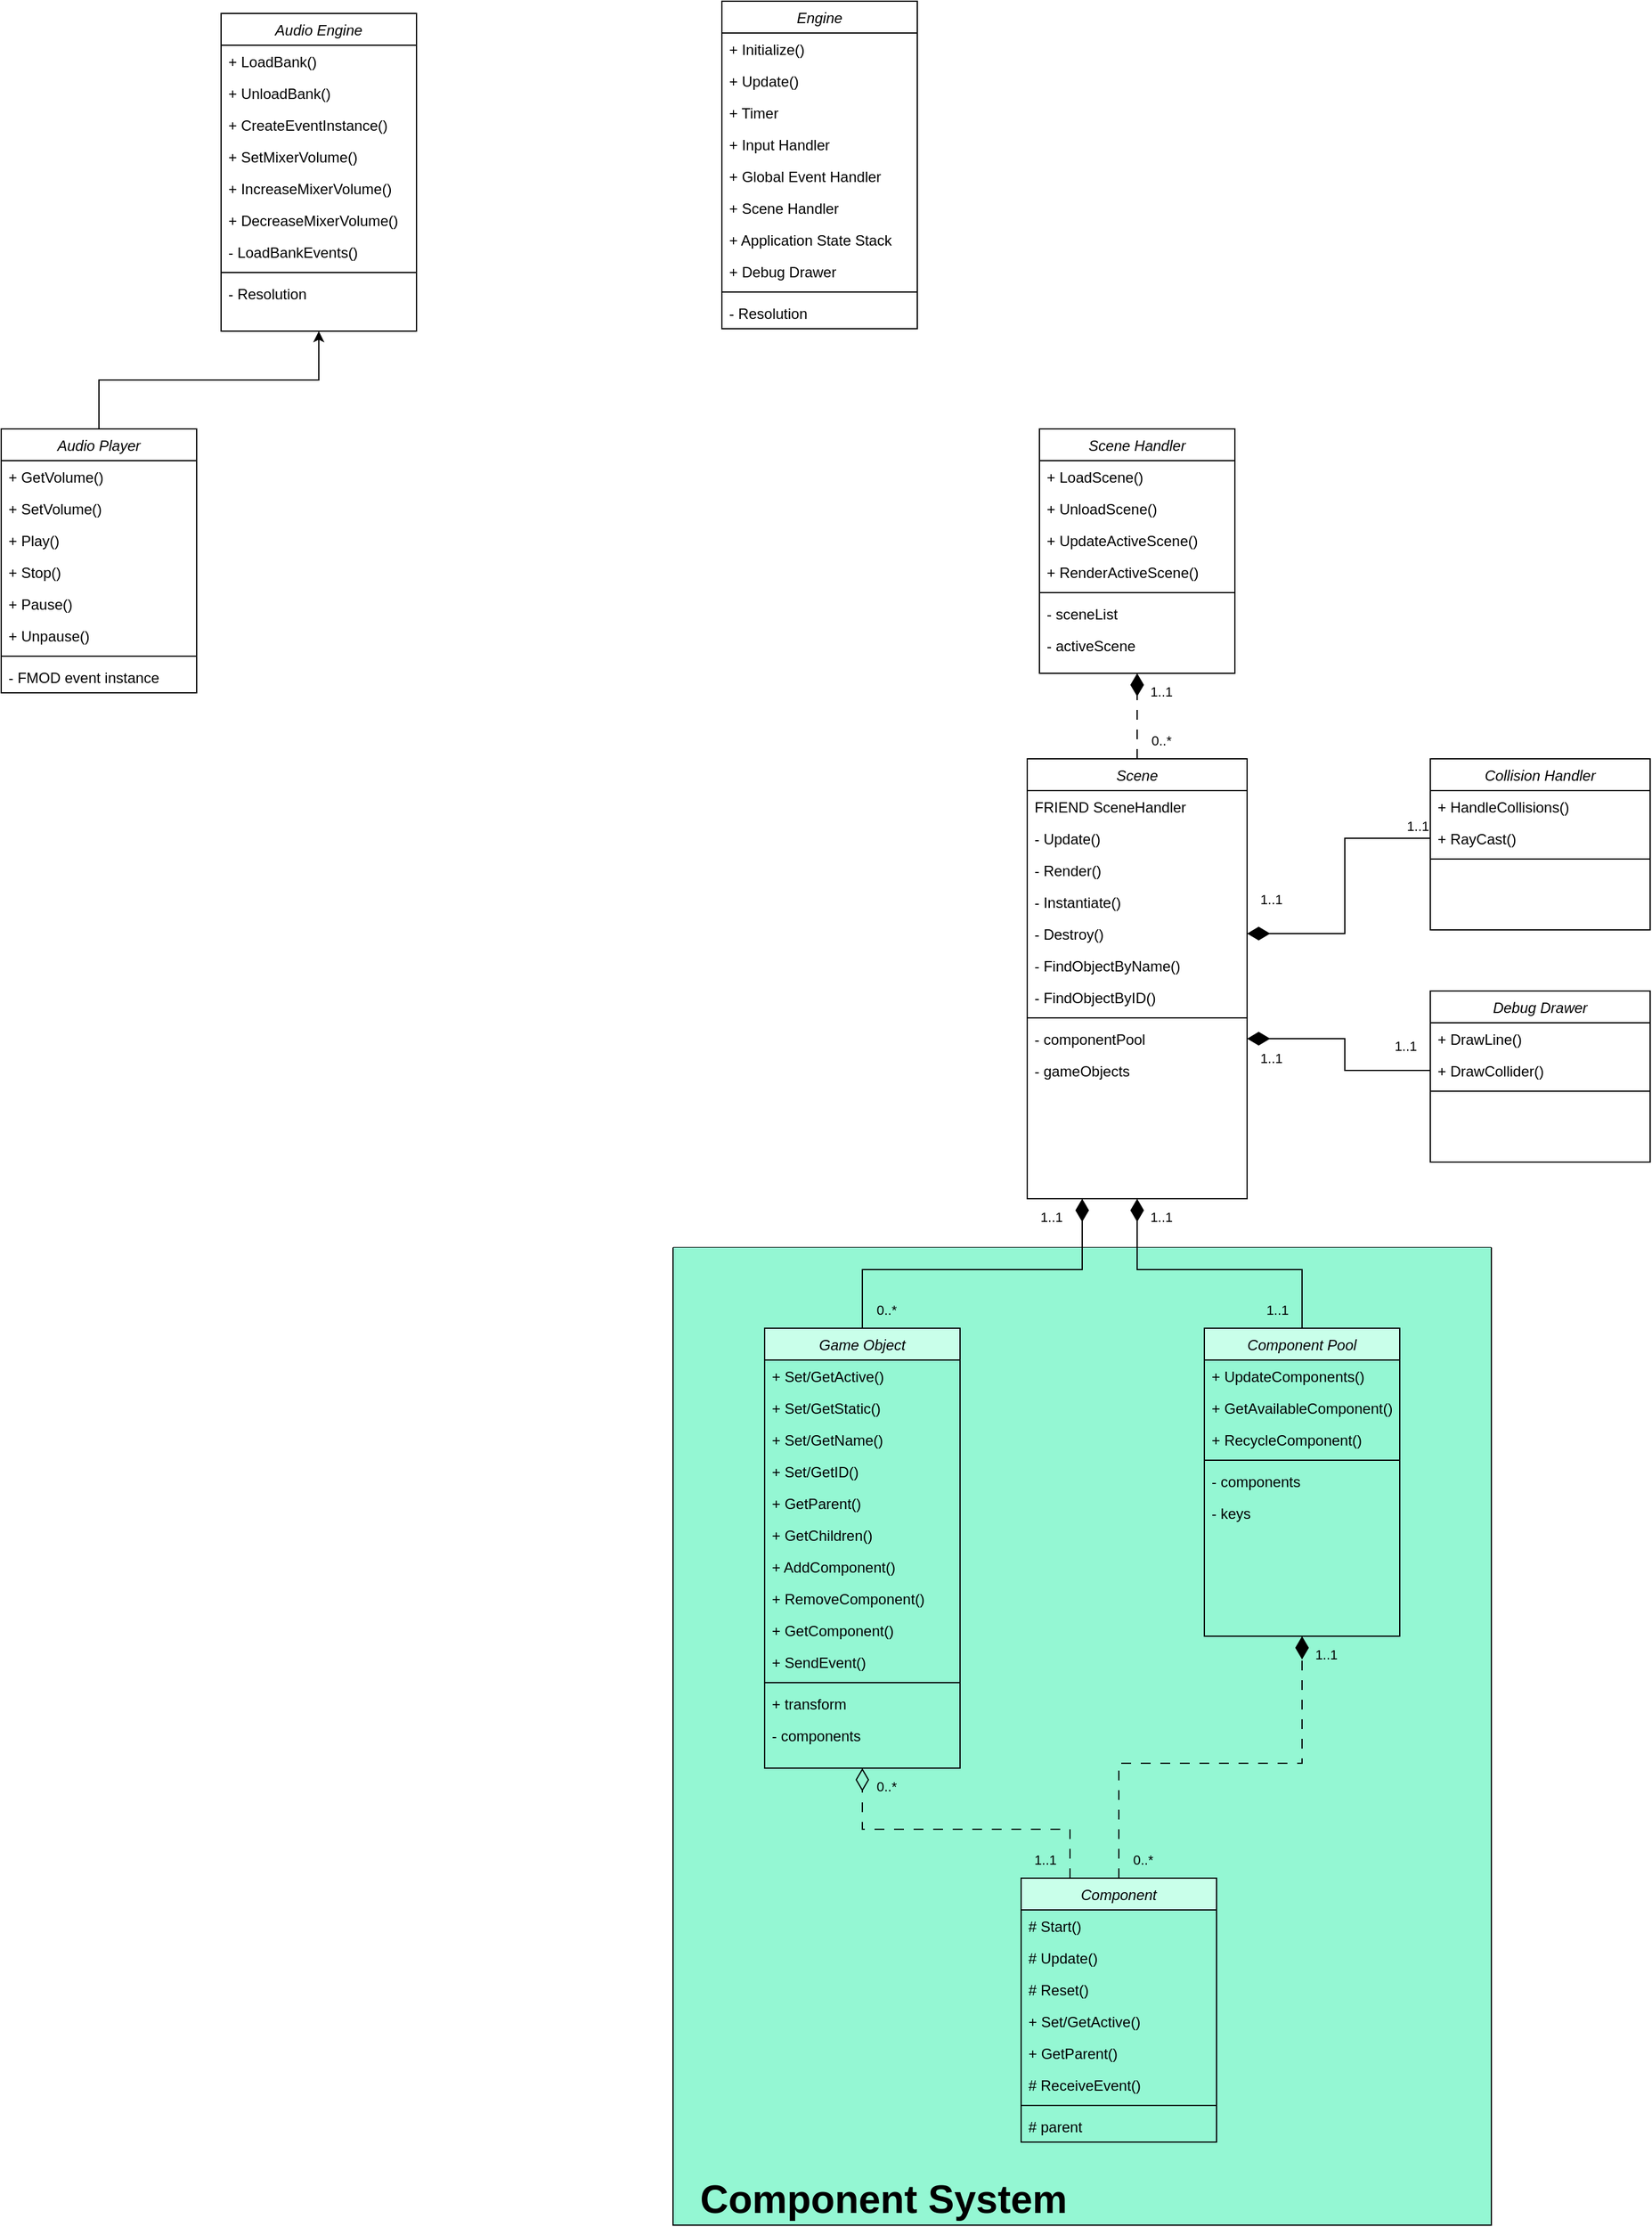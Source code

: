 <mxfile version="24.6.4" type="device">
  <diagram id="C5RBs43oDa-KdzZeNtuy" name="Page-1">
    <mxGraphModel dx="2206" dy="1160" grid="1" gridSize="10" guides="1" tooltips="1" connect="1" arrows="1" fold="1" page="1" pageScale="1" pageWidth="2000" pageHeight="2000" math="0" shadow="0">
      <root>
        <mxCell id="WIyWlLk6GJQsqaUBKTNV-0" />
        <mxCell id="WIyWlLk6GJQsqaUBKTNV-1" parent="WIyWlLk6GJQsqaUBKTNV-0" />
        <mxCell id="ejwkOLHbDlkt-QS63C3n-94" value="" style="swimlane;startSize=0;fontFamily=Helvetica;fontSize=11;labelBackgroundColor=#FFFFFF;textShadow=0;fillColor=#FFFFFF;glass=0;gradientColor=none;swimlaneFillColor=#94F7D3;" parent="WIyWlLk6GJQsqaUBKTNV-1" vertex="1">
          <mxGeometry x="790" y="1080" width="670" height="800" as="geometry" />
        </mxCell>
        <mxCell id="ejwkOLHbDlkt-QS63C3n-31" value="Game Object" style="swimlane;fontStyle=2;align=center;verticalAlign=top;childLayout=stackLayout;horizontal=1;startSize=26;horizontalStack=0;resizeParent=1;resizeLast=0;collapsible=1;marginBottom=0;rounded=0;shadow=0;strokeWidth=1;fillColor=#C9FFEA;" parent="ejwkOLHbDlkt-QS63C3n-94" vertex="1">
          <mxGeometry x="75" y="66" width="160" height="360" as="geometry">
            <mxRectangle x="230" y="140" width="160" height="26" as="alternateBounds" />
          </mxGeometry>
        </mxCell>
        <mxCell id="ejwkOLHbDlkt-QS63C3n-32" value="+ Set/GetActive()" style="text;align=left;verticalAlign=top;spacingLeft=4;spacingRight=4;overflow=hidden;rotatable=0;points=[[0,0.5],[1,0.5]];portConstraint=eastwest;rounded=0;shadow=0;html=0;" parent="ejwkOLHbDlkt-QS63C3n-31" vertex="1">
          <mxGeometry y="26" width="160" height="26" as="geometry" />
        </mxCell>
        <mxCell id="ejwkOLHbDlkt-QS63C3n-33" value="+ Set/GetStatic()" style="text;align=left;verticalAlign=top;spacingLeft=4;spacingRight=4;overflow=hidden;rotatable=0;points=[[0,0.5],[1,0.5]];portConstraint=eastwest;rounded=0;shadow=0;html=0;" parent="ejwkOLHbDlkt-QS63C3n-31" vertex="1">
          <mxGeometry y="52" width="160" height="26" as="geometry" />
        </mxCell>
        <mxCell id="ejwkOLHbDlkt-QS63C3n-42" value="+ Set/GetName()" style="text;align=left;verticalAlign=top;spacingLeft=4;spacingRight=4;overflow=hidden;rotatable=0;points=[[0,0.5],[1,0.5]];portConstraint=eastwest;rounded=0;shadow=0;html=0;" parent="ejwkOLHbDlkt-QS63C3n-31" vertex="1">
          <mxGeometry y="78" width="160" height="26" as="geometry" />
        </mxCell>
        <mxCell id="ejwkOLHbDlkt-QS63C3n-43" value="+ Set/GetID()" style="text;align=left;verticalAlign=top;spacingLeft=4;spacingRight=4;overflow=hidden;rotatable=0;points=[[0,0.5],[1,0.5]];portConstraint=eastwest;rounded=0;shadow=0;html=0;" parent="ejwkOLHbDlkt-QS63C3n-31" vertex="1">
          <mxGeometry y="104" width="160" height="26" as="geometry" />
        </mxCell>
        <mxCell id="ejwkOLHbDlkt-QS63C3n-40" value="+ GetParent()" style="text;align=left;verticalAlign=top;spacingLeft=4;spacingRight=4;overflow=hidden;rotatable=0;points=[[0,0.5],[1,0.5]];portConstraint=eastwest;rounded=0;shadow=0;html=0;" parent="ejwkOLHbDlkt-QS63C3n-31" vertex="1">
          <mxGeometry y="130" width="160" height="26" as="geometry" />
        </mxCell>
        <mxCell id="ejwkOLHbDlkt-QS63C3n-41" value="+ GetChildren()" style="text;align=left;verticalAlign=top;spacingLeft=4;spacingRight=4;overflow=hidden;rotatable=0;points=[[0,0.5],[1,0.5]];portConstraint=eastwest;rounded=0;shadow=0;html=0;" parent="ejwkOLHbDlkt-QS63C3n-31" vertex="1">
          <mxGeometry y="156" width="160" height="26" as="geometry" />
        </mxCell>
        <mxCell id="ejwkOLHbDlkt-QS63C3n-58" value="+ AddComponent()" style="text;align=left;verticalAlign=top;spacingLeft=4;spacingRight=4;overflow=hidden;rotatable=0;points=[[0,0.5],[1,0.5]];portConstraint=eastwest;rounded=0;shadow=0;html=0;" parent="ejwkOLHbDlkt-QS63C3n-31" vertex="1">
          <mxGeometry y="182" width="160" height="26" as="geometry" />
        </mxCell>
        <mxCell id="ejwkOLHbDlkt-QS63C3n-59" value="+ RemoveComponent()" style="text;align=left;verticalAlign=top;spacingLeft=4;spacingRight=4;overflow=hidden;rotatable=0;points=[[0,0.5],[1,0.5]];portConstraint=eastwest;rounded=0;shadow=0;html=0;" parent="ejwkOLHbDlkt-QS63C3n-31" vertex="1">
          <mxGeometry y="208" width="160" height="26" as="geometry" />
        </mxCell>
        <mxCell id="ejwkOLHbDlkt-QS63C3n-60" value="+ GetComponent()" style="text;align=left;verticalAlign=top;spacingLeft=4;spacingRight=4;overflow=hidden;rotatable=0;points=[[0,0.5],[1,0.5]];portConstraint=eastwest;rounded=0;shadow=0;html=0;" parent="ejwkOLHbDlkt-QS63C3n-31" vertex="1">
          <mxGeometry y="234" width="160" height="26" as="geometry" />
        </mxCell>
        <mxCell id="ejwkOLHbDlkt-QS63C3n-61" value="+ SendEvent()" style="text;align=left;verticalAlign=top;spacingLeft=4;spacingRight=4;overflow=hidden;rotatable=0;points=[[0,0.5],[1,0.5]];portConstraint=eastwest;rounded=0;shadow=0;html=0;" parent="ejwkOLHbDlkt-QS63C3n-31" vertex="1">
          <mxGeometry y="260" width="160" height="26" as="geometry" />
        </mxCell>
        <mxCell id="ejwkOLHbDlkt-QS63C3n-34" value="" style="line;html=1;strokeWidth=1;align=left;verticalAlign=middle;spacingTop=-1;spacingLeft=3;spacingRight=3;rotatable=0;labelPosition=right;points=[];portConstraint=eastwest;" parent="ejwkOLHbDlkt-QS63C3n-31" vertex="1">
          <mxGeometry y="286" width="160" height="8" as="geometry" />
        </mxCell>
        <mxCell id="ejwkOLHbDlkt-QS63C3n-39" value="+ transform" style="text;align=left;verticalAlign=top;spacingLeft=4;spacingRight=4;overflow=hidden;rotatable=0;points=[[0,0.5],[1,0.5]];portConstraint=eastwest;rounded=0;shadow=0;html=0;" parent="ejwkOLHbDlkt-QS63C3n-31" vertex="1">
          <mxGeometry y="294" width="160" height="26" as="geometry" />
        </mxCell>
        <mxCell id="ejwkOLHbDlkt-QS63C3n-37" value="- components" style="text;align=left;verticalAlign=top;spacingLeft=4;spacingRight=4;overflow=hidden;rotatable=0;points=[[0,0.5],[1,0.5]];portConstraint=eastwest;rounded=0;shadow=0;html=0;" parent="ejwkOLHbDlkt-QS63C3n-31" vertex="1">
          <mxGeometry y="320" width="160" height="26" as="geometry" />
        </mxCell>
        <mxCell id="ejwkOLHbDlkt-QS63C3n-76" style="edgeStyle=orthogonalEdgeStyle;shape=connector;rounded=0;orthogonalLoop=1;jettySize=auto;html=1;exitX=0.5;exitY=0;exitDx=0;exitDy=0;entryX=0.5;entryY=1;entryDx=0;entryDy=0;strokeColor=default;strokeWidth=1;align=center;verticalAlign=middle;fontFamily=Helvetica;fontSize=11;fontColor=default;labelBackgroundColor=default;endArrow=diamondThin;endFill=1;endSize=16;dashed=1;dashPattern=8 8;" parent="ejwkOLHbDlkt-QS63C3n-94" source="ejwkOLHbDlkt-QS63C3n-45" target="ejwkOLHbDlkt-QS63C3n-62" edge="1">
          <mxGeometry relative="1" as="geometry" />
        </mxCell>
        <mxCell id="ejwkOLHbDlkt-QS63C3n-89" style="edgeStyle=orthogonalEdgeStyle;shape=connector;rounded=0;orthogonalLoop=1;jettySize=auto;html=1;exitX=0.25;exitY=0;exitDx=0;exitDy=0;entryX=0.5;entryY=1;entryDx=0;entryDy=0;strokeColor=default;strokeWidth=1;align=center;verticalAlign=middle;fontFamily=Helvetica;fontSize=11;fontColor=default;labelBackgroundColor=default;endArrow=diamondThin;endFill=0;endSize=16;dashed=1;dashPattern=8 8;" parent="ejwkOLHbDlkt-QS63C3n-94" source="ejwkOLHbDlkt-QS63C3n-45" target="ejwkOLHbDlkt-QS63C3n-31" edge="1">
          <mxGeometry relative="1" as="geometry" />
        </mxCell>
        <mxCell id="ejwkOLHbDlkt-QS63C3n-45" value="Component" style="swimlane;fontStyle=2;align=center;verticalAlign=top;childLayout=stackLayout;horizontal=1;startSize=26;horizontalStack=0;resizeParent=1;resizeLast=0;collapsible=1;marginBottom=0;rounded=0;shadow=0;strokeWidth=1;fillColor=#C9FFEA;" parent="ejwkOLHbDlkt-QS63C3n-94" vertex="1">
          <mxGeometry x="285" y="516" width="160" height="216" as="geometry">
            <mxRectangle x="230" y="140" width="160" height="26" as="alternateBounds" />
          </mxGeometry>
        </mxCell>
        <mxCell id="ejwkOLHbDlkt-QS63C3n-56" value="# Start()" style="text;align=left;verticalAlign=top;spacingLeft=4;spacingRight=4;overflow=hidden;rotatable=0;points=[[0,0.5],[1,0.5]];portConstraint=eastwest;rounded=0;shadow=0;html=0;" parent="ejwkOLHbDlkt-QS63C3n-45" vertex="1">
          <mxGeometry y="26" width="160" height="26" as="geometry" />
        </mxCell>
        <mxCell id="ejwkOLHbDlkt-QS63C3n-55" value="# Update()" style="text;align=left;verticalAlign=top;spacingLeft=4;spacingRight=4;overflow=hidden;rotatable=0;points=[[0,0.5],[1,0.5]];portConstraint=eastwest;rounded=0;shadow=0;html=0;" parent="ejwkOLHbDlkt-QS63C3n-45" vertex="1">
          <mxGeometry y="52" width="160" height="26" as="geometry" />
        </mxCell>
        <mxCell id="ejwkOLHbDlkt-QS63C3n-131" value="# Reset()" style="text;align=left;verticalAlign=top;spacingLeft=4;spacingRight=4;overflow=hidden;rotatable=0;points=[[0,0.5],[1,0.5]];portConstraint=eastwest;rounded=0;shadow=0;html=0;" parent="ejwkOLHbDlkt-QS63C3n-45" vertex="1">
          <mxGeometry y="78" width="160" height="26" as="geometry" />
        </mxCell>
        <mxCell id="ejwkOLHbDlkt-QS63C3n-46" value="+ Set/GetActive()" style="text;align=left;verticalAlign=top;spacingLeft=4;spacingRight=4;overflow=hidden;rotatable=0;points=[[0,0.5],[1,0.5]];portConstraint=eastwest;rounded=0;shadow=0;html=0;" parent="ejwkOLHbDlkt-QS63C3n-45" vertex="1">
          <mxGeometry y="104" width="160" height="26" as="geometry" />
        </mxCell>
        <mxCell id="ejwkOLHbDlkt-QS63C3n-50" value="+ GetParent()" style="text;align=left;verticalAlign=top;spacingLeft=4;spacingRight=4;overflow=hidden;rotatable=0;points=[[0,0.5],[1,0.5]];portConstraint=eastwest;rounded=0;shadow=0;html=0;" parent="ejwkOLHbDlkt-QS63C3n-45" vertex="1">
          <mxGeometry y="130" width="160" height="26" as="geometry" />
        </mxCell>
        <mxCell id="ejwkOLHbDlkt-QS63C3n-54" value="# ReceiveEvent()" style="text;align=left;verticalAlign=top;spacingLeft=4;spacingRight=4;overflow=hidden;rotatable=0;points=[[0,0.5],[1,0.5]];portConstraint=eastwest;rounded=0;shadow=0;html=0;" parent="ejwkOLHbDlkt-QS63C3n-45" vertex="1">
          <mxGeometry y="156" width="160" height="26" as="geometry" />
        </mxCell>
        <mxCell id="ejwkOLHbDlkt-QS63C3n-53" value="" style="line;html=1;strokeWidth=1;align=left;verticalAlign=middle;spacingTop=-1;spacingLeft=3;spacingRight=3;rotatable=0;labelPosition=right;points=[];portConstraint=eastwest;" parent="ejwkOLHbDlkt-QS63C3n-45" vertex="1">
          <mxGeometry y="182" width="160" height="8" as="geometry" />
        </mxCell>
        <mxCell id="ejwkOLHbDlkt-QS63C3n-57" value="# parent" style="text;align=left;verticalAlign=top;spacingLeft=4;spacingRight=4;overflow=hidden;rotatable=0;points=[[0,0.5],[1,0.5]];portConstraint=eastwest;rounded=0;shadow=0;html=0;" parent="ejwkOLHbDlkt-QS63C3n-45" vertex="1">
          <mxGeometry y="190" width="160" height="26" as="geometry" />
        </mxCell>
        <mxCell id="ejwkOLHbDlkt-QS63C3n-62" value="Component Pool" style="swimlane;fontStyle=2;align=center;verticalAlign=top;childLayout=stackLayout;horizontal=1;startSize=26;horizontalStack=0;resizeParent=1;resizeLast=0;collapsible=1;marginBottom=0;rounded=0;shadow=0;strokeWidth=1;fillStyle=auto;fillColor=#C9FFEA;" parent="ejwkOLHbDlkt-QS63C3n-94" vertex="1">
          <mxGeometry x="435" y="66" width="160" height="252" as="geometry">
            <mxRectangle x="230" y="140" width="160" height="26" as="alternateBounds" />
          </mxGeometry>
        </mxCell>
        <mxCell id="ejwkOLHbDlkt-QS63C3n-64" value="+ UpdateComponents()" style="text;align=left;verticalAlign=top;spacingLeft=4;spacingRight=4;overflow=hidden;rotatable=0;points=[[0,0.5],[1,0.5]];portConstraint=eastwest;rounded=0;shadow=0;html=0;" parent="ejwkOLHbDlkt-QS63C3n-62" vertex="1">
          <mxGeometry y="26" width="160" height="26" as="geometry" />
        </mxCell>
        <mxCell id="ejwkOLHbDlkt-QS63C3n-129" value="+ GetAvailableComponent()" style="text;align=left;verticalAlign=top;spacingLeft=4;spacingRight=4;overflow=hidden;rotatable=0;points=[[0,0.5],[1,0.5]];portConstraint=eastwest;rounded=0;shadow=0;html=0;" parent="ejwkOLHbDlkt-QS63C3n-62" vertex="1">
          <mxGeometry y="52" width="160" height="26" as="geometry" />
        </mxCell>
        <mxCell id="ejwkOLHbDlkt-QS63C3n-130" value="+ RecycleComponent()" style="text;align=left;verticalAlign=top;spacingLeft=4;spacingRight=4;overflow=hidden;rotatable=0;points=[[0,0.5],[1,0.5]];portConstraint=eastwest;rounded=0;shadow=0;html=0;" parent="ejwkOLHbDlkt-QS63C3n-62" vertex="1">
          <mxGeometry y="78" width="160" height="26" as="geometry" />
        </mxCell>
        <mxCell id="ejwkOLHbDlkt-QS63C3n-67" value="" style="line;html=1;strokeWidth=1;align=left;verticalAlign=middle;spacingTop=-1;spacingLeft=3;spacingRight=3;rotatable=0;labelPosition=right;points=[];portConstraint=eastwest;" parent="ejwkOLHbDlkt-QS63C3n-62" vertex="1">
          <mxGeometry y="104" width="160" height="8" as="geometry" />
        </mxCell>
        <mxCell id="ejwkOLHbDlkt-QS63C3n-132" value="- components" style="text;align=left;verticalAlign=top;spacingLeft=4;spacingRight=4;overflow=hidden;rotatable=0;points=[[0,0.5],[1,0.5]];portConstraint=eastwest;rounded=0;shadow=0;html=0;" parent="ejwkOLHbDlkt-QS63C3n-62" vertex="1">
          <mxGeometry y="112" width="160" height="26" as="geometry" />
        </mxCell>
        <mxCell id="ejwkOLHbDlkt-QS63C3n-133" value="- keys" style="text;align=left;verticalAlign=top;spacingLeft=4;spacingRight=4;overflow=hidden;rotatable=0;points=[[0,0.5],[1,0.5]];portConstraint=eastwest;rounded=0;shadow=0;html=0;" parent="ejwkOLHbDlkt-QS63C3n-62" vertex="1">
          <mxGeometry y="138" width="160" height="26" as="geometry" />
        </mxCell>
        <mxCell id="ejwkOLHbDlkt-QS63C3n-79" value="1..1" style="text;html=1;align=center;verticalAlign=middle;whiteSpace=wrap;rounded=0;fontFamily=Helvetica;fontSize=11;fontColor=default;labelBackgroundColor=none;" parent="ejwkOLHbDlkt-QS63C3n-94" vertex="1">
          <mxGeometry x="505" y="318" width="60" height="30" as="geometry" />
        </mxCell>
        <mxCell id="ejwkOLHbDlkt-QS63C3n-80" value="0..*" style="text;html=1;align=center;verticalAlign=middle;whiteSpace=wrap;rounded=0;fontFamily=Helvetica;fontSize=11;fontColor=default;labelBackgroundColor=none;" parent="ejwkOLHbDlkt-QS63C3n-94" vertex="1">
          <mxGeometry x="355" y="486" width="60" height="30" as="geometry" />
        </mxCell>
        <mxCell id="ejwkOLHbDlkt-QS63C3n-82" value="0..*" style="text;html=1;align=center;verticalAlign=middle;whiteSpace=wrap;rounded=0;fontFamily=Helvetica;fontSize=11;fontColor=default;labelBackgroundColor=none;" parent="ejwkOLHbDlkt-QS63C3n-94" vertex="1">
          <mxGeometry x="145" y="30.5" width="60" height="41" as="geometry" />
        </mxCell>
        <mxCell id="ejwkOLHbDlkt-QS63C3n-84" value="1..1" style="text;html=1;align=center;verticalAlign=middle;whiteSpace=wrap;rounded=0;fontFamily=Helvetica;fontSize=11;fontColor=default;labelBackgroundColor=none;" parent="ejwkOLHbDlkt-QS63C3n-94" vertex="1">
          <mxGeometry x="465" y="36" width="60" height="30" as="geometry" />
        </mxCell>
        <mxCell id="ejwkOLHbDlkt-QS63C3n-90" value="1..1" style="text;html=1;align=center;verticalAlign=middle;whiteSpace=wrap;rounded=0;fontFamily=Helvetica;fontSize=11;fontColor=default;labelBackgroundColor=none;" parent="ejwkOLHbDlkt-QS63C3n-94" vertex="1">
          <mxGeometry x="275" y="486" width="60" height="30" as="geometry" />
        </mxCell>
        <mxCell id="ejwkOLHbDlkt-QS63C3n-92" value="0..*" style="text;html=1;align=center;verticalAlign=middle;whiteSpace=wrap;rounded=0;fontFamily=Helvetica;fontSize=11;fontColor=default;labelBackgroundColor=none;" parent="ejwkOLHbDlkt-QS63C3n-94" vertex="1">
          <mxGeometry x="145" y="426" width="60" height="30" as="geometry" />
        </mxCell>
        <mxCell id="ejwkOLHbDlkt-QS63C3n-95" value="&lt;font style=&quot;font-size: 32px;&quot;&gt;Component System&lt;br&gt;&lt;/font&gt;" style="text;html=1;align=center;verticalAlign=middle;whiteSpace=wrap;rounded=0;fontFamily=Helvetica;fontSize=40;fontColor=default;labelBackgroundColor=none;fontStyle=1" parent="ejwkOLHbDlkt-QS63C3n-94" vertex="1">
          <mxGeometry x="10" y="760" width="325" height="30" as="geometry" />
        </mxCell>
        <mxCell id="zkfFHV4jXpPFQw0GAbJ--0" value="Engine" style="swimlane;fontStyle=2;align=center;verticalAlign=top;childLayout=stackLayout;horizontal=1;startSize=26;horizontalStack=0;resizeParent=1;resizeLast=0;collapsible=1;marginBottom=0;rounded=0;shadow=0;strokeWidth=1;movable=1;resizable=1;rotatable=1;deletable=1;editable=1;locked=0;connectable=1;" parent="WIyWlLk6GJQsqaUBKTNV-1" vertex="1">
          <mxGeometry x="830" y="60" width="160" height="268" as="geometry">
            <mxRectangle x="230" y="140" width="160" height="26" as="alternateBounds" />
          </mxGeometry>
        </mxCell>
        <mxCell id="_-2TNEhTNBhg6AZpUkfH-25" value="+ Initialize()" style="text;align=left;verticalAlign=top;spacingLeft=4;spacingRight=4;overflow=hidden;rotatable=0;points=[[0,0.5],[1,0.5]];portConstraint=eastwest;" vertex="1" parent="zkfFHV4jXpPFQw0GAbJ--0">
          <mxGeometry y="26" width="160" height="26" as="geometry" />
        </mxCell>
        <mxCell id="_-2TNEhTNBhg6AZpUkfH-26" value="+ Update()" style="text;align=left;verticalAlign=top;spacingLeft=4;spacingRight=4;overflow=hidden;rotatable=0;points=[[0,0.5],[1,0.5]];portConstraint=eastwest;" vertex="1" parent="zkfFHV4jXpPFQw0GAbJ--0">
          <mxGeometry y="52" width="160" height="26" as="geometry" />
        </mxCell>
        <mxCell id="zkfFHV4jXpPFQw0GAbJ--1" value="+ Timer" style="text;align=left;verticalAlign=top;spacingLeft=4;spacingRight=4;overflow=hidden;rotatable=0;points=[[0,0.5],[1,0.5]];portConstraint=eastwest;" parent="zkfFHV4jXpPFQw0GAbJ--0" vertex="1">
          <mxGeometry y="78" width="160" height="26" as="geometry" />
        </mxCell>
        <mxCell id="zkfFHV4jXpPFQw0GAbJ--2" value="+ Input Handler" style="text;align=left;verticalAlign=top;spacingLeft=4;spacingRight=4;overflow=hidden;rotatable=0;points=[[0,0.5],[1,0.5]];portConstraint=eastwest;rounded=0;shadow=0;html=0;" parent="zkfFHV4jXpPFQw0GAbJ--0" vertex="1">
          <mxGeometry y="104" width="160" height="26" as="geometry" />
        </mxCell>
        <mxCell id="zkfFHV4jXpPFQw0GAbJ--3" value="+ Global Event Handler&#xa;" style="text;align=left;verticalAlign=top;spacingLeft=4;spacingRight=4;overflow=hidden;rotatable=0;points=[[0,0.5],[1,0.5]];portConstraint=eastwest;rounded=0;shadow=0;html=0;" parent="zkfFHV4jXpPFQw0GAbJ--0" vertex="1">
          <mxGeometry y="130" width="160" height="26" as="geometry" />
        </mxCell>
        <mxCell id="ejwkOLHbDlkt-QS63C3n-0" value="+ Scene Handler" style="text;align=left;verticalAlign=top;spacingLeft=4;spacingRight=4;overflow=hidden;rotatable=0;points=[[0,0.5],[1,0.5]];portConstraint=eastwest;rounded=0;shadow=0;html=0;" parent="zkfFHV4jXpPFQw0GAbJ--0" vertex="1">
          <mxGeometry y="156" width="160" height="26" as="geometry" />
        </mxCell>
        <mxCell id="ejwkOLHbDlkt-QS63C3n-1" value="+ Application State Stack" style="text;align=left;verticalAlign=top;spacingLeft=4;spacingRight=4;overflow=hidden;rotatable=0;points=[[0,0.5],[1,0.5]];portConstraint=eastwest;rounded=0;shadow=0;html=0;" parent="zkfFHV4jXpPFQw0GAbJ--0" vertex="1">
          <mxGeometry y="182" width="160" height="26" as="geometry" />
        </mxCell>
        <mxCell id="_-2TNEhTNBhg6AZpUkfH-0" value="+ Debug Drawer" style="text;align=left;verticalAlign=top;spacingLeft=4;spacingRight=4;overflow=hidden;rotatable=0;points=[[0,0.5],[1,0.5]];portConstraint=eastwest;rounded=0;shadow=0;html=0;" vertex="1" parent="zkfFHV4jXpPFQw0GAbJ--0">
          <mxGeometry y="208" width="160" height="26" as="geometry" />
        </mxCell>
        <mxCell id="zkfFHV4jXpPFQw0GAbJ--4" value="" style="line;html=1;strokeWidth=1;align=left;verticalAlign=middle;spacingTop=-1;spacingLeft=3;spacingRight=3;rotatable=0;labelPosition=right;points=[];portConstraint=eastwest;" parent="zkfFHV4jXpPFQw0GAbJ--0" vertex="1">
          <mxGeometry y="234" width="160" height="8" as="geometry" />
        </mxCell>
        <mxCell id="_-2TNEhTNBhg6AZpUkfH-1" value="- Resolution" style="text;align=left;verticalAlign=top;spacingLeft=4;spacingRight=4;overflow=hidden;rotatable=0;points=[[0,0.5],[1,0.5]];portConstraint=eastwest;rounded=0;shadow=0;html=0;" vertex="1" parent="zkfFHV4jXpPFQw0GAbJ--0">
          <mxGeometry y="242" width="160" height="26" as="geometry" />
        </mxCell>
        <mxCell id="ejwkOLHbDlkt-QS63C3n-2" value="Scene Handler" style="swimlane;fontStyle=2;align=center;verticalAlign=top;childLayout=stackLayout;horizontal=1;startSize=26;horizontalStack=0;resizeParent=1;resizeLast=0;collapsible=1;marginBottom=0;rounded=0;shadow=0;strokeWidth=1;" parent="WIyWlLk6GJQsqaUBKTNV-1" vertex="1">
          <mxGeometry x="1090" y="410" width="160" height="200" as="geometry">
            <mxRectangle x="230" y="140" width="160" height="26" as="alternateBounds" />
          </mxGeometry>
        </mxCell>
        <mxCell id="ejwkOLHbDlkt-QS63C3n-4" value="+ LoadScene()" style="text;align=left;verticalAlign=top;spacingLeft=4;spacingRight=4;overflow=hidden;rotatable=0;points=[[0,0.5],[1,0.5]];portConstraint=eastwest;rounded=0;shadow=0;html=0;" parent="ejwkOLHbDlkt-QS63C3n-2" vertex="1">
          <mxGeometry y="26" width="160" height="26" as="geometry" />
        </mxCell>
        <mxCell id="ejwkOLHbDlkt-QS63C3n-10" value="+ UnloadScene()" style="text;align=left;verticalAlign=top;spacingLeft=4;spacingRight=4;overflow=hidden;rotatable=0;points=[[0,0.5],[1,0.5]];portConstraint=eastwest;rounded=0;shadow=0;html=0;" parent="ejwkOLHbDlkt-QS63C3n-2" vertex="1">
          <mxGeometry y="52" width="160" height="26" as="geometry" />
        </mxCell>
        <mxCell id="ejwkOLHbDlkt-QS63C3n-19" value="+ UpdateActiveScene()" style="text;align=left;verticalAlign=top;spacingLeft=4;spacingRight=4;overflow=hidden;rotatable=0;points=[[0,0.5],[1,0.5]];portConstraint=eastwest;rounded=0;shadow=0;html=0;" parent="ejwkOLHbDlkt-QS63C3n-2" vertex="1">
          <mxGeometry y="78" width="160" height="26" as="geometry" />
        </mxCell>
        <mxCell id="ejwkOLHbDlkt-QS63C3n-7" value="+ RenderActiveScene()" style="text;align=left;verticalAlign=top;spacingLeft=4;spacingRight=4;overflow=hidden;rotatable=0;points=[[0,0.5],[1,0.5]];portConstraint=eastwest;rounded=0;shadow=0;html=0;" parent="ejwkOLHbDlkt-QS63C3n-2" vertex="1">
          <mxGeometry y="104" width="160" height="26" as="geometry" />
        </mxCell>
        <mxCell id="ejwkOLHbDlkt-QS63C3n-8" value="" style="line;html=1;strokeWidth=1;align=left;verticalAlign=middle;spacingTop=-1;spacingLeft=3;spacingRight=3;rotatable=0;labelPosition=right;points=[];portConstraint=eastwest;" parent="ejwkOLHbDlkt-QS63C3n-2" vertex="1">
          <mxGeometry y="130" width="160" height="8" as="geometry" />
        </mxCell>
        <mxCell id="ejwkOLHbDlkt-QS63C3n-18" value="- sceneList" style="text;align=left;verticalAlign=top;spacingLeft=4;spacingRight=4;overflow=hidden;rotatable=0;points=[[0,0.5],[1,0.5]];portConstraint=eastwest;rounded=0;shadow=0;html=0;" parent="ejwkOLHbDlkt-QS63C3n-2" vertex="1">
          <mxGeometry y="138" width="160" height="26" as="geometry" />
        </mxCell>
        <mxCell id="ejwkOLHbDlkt-QS63C3n-9" value="- activeScene" style="text;align=left;verticalAlign=top;spacingLeft=4;spacingRight=4;overflow=hidden;rotatable=0;points=[[0,0.5],[1,0.5]];portConstraint=eastwest;rounded=0;shadow=0;html=0;" parent="ejwkOLHbDlkt-QS63C3n-2" vertex="1">
          <mxGeometry y="164" width="160" height="26" as="geometry" />
        </mxCell>
        <mxCell id="ejwkOLHbDlkt-QS63C3n-30" style="edgeStyle=orthogonalEdgeStyle;rounded=0;orthogonalLoop=1;jettySize=auto;html=1;exitX=0.5;exitY=0;exitDx=0;exitDy=0;entryX=0.5;entryY=1;entryDx=0;entryDy=0;endArrow=diamondThin;endFill=1;strokeWidth=1;endSize=16;dashed=1;dashPattern=8 8;" parent="WIyWlLk6GJQsqaUBKTNV-1" source="ejwkOLHbDlkt-QS63C3n-12" target="ejwkOLHbDlkt-QS63C3n-2" edge="1">
          <mxGeometry relative="1" as="geometry" />
        </mxCell>
        <mxCell id="ejwkOLHbDlkt-QS63C3n-12" value="Scene" style="swimlane;fontStyle=2;align=center;verticalAlign=top;childLayout=stackLayout;horizontal=1;startSize=26;horizontalStack=0;resizeParent=1;resizeLast=0;collapsible=1;marginBottom=0;rounded=0;shadow=0;strokeWidth=1;" parent="WIyWlLk6GJQsqaUBKTNV-1" vertex="1">
          <mxGeometry x="1080" y="680" width="180" height="360" as="geometry">
            <mxRectangle x="230" y="140" width="160" height="26" as="alternateBounds" />
          </mxGeometry>
        </mxCell>
        <mxCell id="ejwkOLHbDlkt-QS63C3n-25" value="FRIEND SceneHandler" style="text;align=left;verticalAlign=top;spacingLeft=4;spacingRight=4;overflow=hidden;rotatable=0;points=[[0,0.5],[1,0.5]];portConstraint=eastwest;rounded=0;shadow=0;html=0;" parent="ejwkOLHbDlkt-QS63C3n-12" vertex="1">
          <mxGeometry y="26" width="180" height="26" as="geometry" />
        </mxCell>
        <mxCell id="ejwkOLHbDlkt-QS63C3n-21" value="- Update()" style="text;align=left;verticalAlign=top;spacingLeft=4;spacingRight=4;overflow=hidden;rotatable=0;points=[[0,0.5],[1,0.5]];portConstraint=eastwest;rounded=0;shadow=0;html=0;" parent="ejwkOLHbDlkt-QS63C3n-12" vertex="1">
          <mxGeometry y="52" width="180" height="26" as="geometry" />
        </mxCell>
        <mxCell id="ejwkOLHbDlkt-QS63C3n-22" value="- Render()" style="text;align=left;verticalAlign=top;spacingLeft=4;spacingRight=4;overflow=hidden;rotatable=0;points=[[0,0.5],[1,0.5]];portConstraint=eastwest;rounded=0;shadow=0;html=0;" parent="ejwkOLHbDlkt-QS63C3n-12" vertex="1">
          <mxGeometry y="78" width="180" height="26" as="geometry" />
        </mxCell>
        <mxCell id="ejwkOLHbDlkt-QS63C3n-26" value="- Instantiate()" style="text;align=left;verticalAlign=top;spacingLeft=4;spacingRight=4;overflow=hidden;rotatable=0;points=[[0,0.5],[1,0.5]];portConstraint=eastwest;rounded=0;shadow=0;html=0;" parent="ejwkOLHbDlkt-QS63C3n-12" vertex="1">
          <mxGeometry y="104" width="180" height="26" as="geometry" />
        </mxCell>
        <mxCell id="ejwkOLHbDlkt-QS63C3n-27" value="- Destroy()" style="text;align=left;verticalAlign=top;spacingLeft=4;spacingRight=4;overflow=hidden;rotatable=0;points=[[0,0.5],[1,0.5]];portConstraint=eastwest;rounded=0;shadow=0;html=0;" parent="ejwkOLHbDlkt-QS63C3n-12" vertex="1">
          <mxGeometry y="130" width="180" height="26" as="geometry" />
        </mxCell>
        <mxCell id="ejwkOLHbDlkt-QS63C3n-24" value="- FindObjectByName()" style="text;align=left;verticalAlign=top;spacingLeft=4;spacingRight=4;overflow=hidden;rotatable=0;points=[[0,0.5],[1,0.5]];portConstraint=eastwest;rounded=0;shadow=0;html=0;" parent="ejwkOLHbDlkt-QS63C3n-12" vertex="1">
          <mxGeometry y="156" width="180" height="26" as="geometry" />
        </mxCell>
        <mxCell id="ejwkOLHbDlkt-QS63C3n-23" value="- FindObjectByID()" style="text;align=left;verticalAlign=top;spacingLeft=4;spacingRight=4;overflow=hidden;rotatable=0;points=[[0,0.5],[1,0.5]];portConstraint=eastwest;rounded=0;shadow=0;html=0;" parent="ejwkOLHbDlkt-QS63C3n-12" vertex="1">
          <mxGeometry y="182" width="180" height="26" as="geometry" />
        </mxCell>
        <mxCell id="ejwkOLHbDlkt-QS63C3n-15" value="" style="line;html=1;strokeWidth=1;align=left;verticalAlign=middle;spacingTop=-1;spacingLeft=3;spacingRight=3;rotatable=0;labelPosition=right;points=[];portConstraint=eastwest;" parent="ejwkOLHbDlkt-QS63C3n-12" vertex="1">
          <mxGeometry y="208" width="180" height="8" as="geometry" />
        </mxCell>
        <mxCell id="ejwkOLHbDlkt-QS63C3n-16" value="- componentPool" style="text;align=left;verticalAlign=top;spacingLeft=4;spacingRight=4;overflow=hidden;rotatable=0;points=[[0,0.5],[1,0.5]];portConstraint=eastwest;rounded=0;shadow=0;html=0;" parent="ejwkOLHbDlkt-QS63C3n-12" vertex="1">
          <mxGeometry y="216" width="180" height="26" as="geometry" />
        </mxCell>
        <mxCell id="ejwkOLHbDlkt-QS63C3n-17" value="- gameObjects" style="text;align=left;verticalAlign=top;spacingLeft=4;spacingRight=4;overflow=hidden;rotatable=0;points=[[0,0.5],[1,0.5]];portConstraint=eastwest;rounded=0;shadow=0;html=0;" parent="ejwkOLHbDlkt-QS63C3n-12" vertex="1">
          <mxGeometry y="242" width="180" height="26" as="geometry" />
        </mxCell>
        <mxCell id="ejwkOLHbDlkt-QS63C3n-74" style="edgeStyle=orthogonalEdgeStyle;shape=connector;rounded=0;orthogonalLoop=1;jettySize=auto;html=1;exitX=0.5;exitY=0;exitDx=0;exitDy=0;entryX=0.25;entryY=1;entryDx=0;entryDy=0;strokeColor=default;strokeWidth=1;align=center;verticalAlign=middle;fontFamily=Helvetica;fontSize=11;fontColor=default;labelBackgroundColor=default;endArrow=diamondThin;endFill=1;endSize=16;" parent="WIyWlLk6GJQsqaUBKTNV-1" source="ejwkOLHbDlkt-QS63C3n-31" target="ejwkOLHbDlkt-QS63C3n-12" edge="1">
          <mxGeometry relative="1" as="geometry" />
        </mxCell>
        <mxCell id="ejwkOLHbDlkt-QS63C3n-75" style="edgeStyle=orthogonalEdgeStyle;shape=connector;rounded=0;orthogonalLoop=1;jettySize=auto;html=1;exitX=0.5;exitY=0;exitDx=0;exitDy=0;entryX=0.5;entryY=1;entryDx=0;entryDy=0;strokeColor=default;strokeWidth=1;align=center;verticalAlign=middle;fontFamily=Helvetica;fontSize=11;fontColor=default;labelBackgroundColor=default;endArrow=diamondThin;endFill=1;endSize=16;" parent="WIyWlLk6GJQsqaUBKTNV-1" source="ejwkOLHbDlkt-QS63C3n-62" target="ejwkOLHbDlkt-QS63C3n-12" edge="1">
          <mxGeometry relative="1" as="geometry" />
        </mxCell>
        <mxCell id="ejwkOLHbDlkt-QS63C3n-81" value="1..1" style="text;html=1;align=center;verticalAlign=middle;whiteSpace=wrap;rounded=0;fontFamily=Helvetica;fontSize=11;fontColor=default;labelBackgroundColor=default;" parent="WIyWlLk6GJQsqaUBKTNV-1" vertex="1">
          <mxGeometry x="1070" y="1040" width="60" height="30" as="geometry" />
        </mxCell>
        <mxCell id="ejwkOLHbDlkt-QS63C3n-85" value="1..1" style="text;html=1;align=center;verticalAlign=middle;whiteSpace=wrap;rounded=0;fontFamily=Helvetica;fontSize=11;fontColor=default;labelBackgroundColor=default;" parent="WIyWlLk6GJQsqaUBKTNV-1" vertex="1">
          <mxGeometry x="1160" y="1040" width="60" height="30" as="geometry" />
        </mxCell>
        <mxCell id="ejwkOLHbDlkt-QS63C3n-86" value="1..1" style="text;html=1;align=center;verticalAlign=middle;whiteSpace=wrap;rounded=0;fontFamily=Helvetica;fontSize=11;fontColor=default;labelBackgroundColor=default;" parent="WIyWlLk6GJQsqaUBKTNV-1" vertex="1">
          <mxGeometry x="1175" y="610" width="30" height="30" as="geometry" />
        </mxCell>
        <mxCell id="ejwkOLHbDlkt-QS63C3n-87" value="0..*" style="text;html=1;align=center;verticalAlign=middle;whiteSpace=wrap;rounded=0;fontFamily=Helvetica;fontSize=11;fontColor=default;labelBackgroundColor=default;" parent="WIyWlLk6GJQsqaUBKTNV-1" vertex="1">
          <mxGeometry x="1175" y="650" width="30" height="30" as="geometry" />
        </mxCell>
        <mxCell id="ejwkOLHbDlkt-QS63C3n-96" value="Collision Handler" style="swimlane;fontStyle=2;align=center;verticalAlign=top;childLayout=stackLayout;horizontal=1;startSize=26;horizontalStack=0;resizeParent=1;resizeLast=0;collapsible=1;marginBottom=0;rounded=0;shadow=0;strokeWidth=1;" parent="WIyWlLk6GJQsqaUBKTNV-1" vertex="1">
          <mxGeometry x="1410" y="680" width="180" height="140" as="geometry">
            <mxRectangle x="230" y="140" width="160" height="26" as="alternateBounds" />
          </mxGeometry>
        </mxCell>
        <mxCell id="ejwkOLHbDlkt-QS63C3n-97" value="+ HandleCollisions()" style="text;align=left;verticalAlign=top;spacingLeft=4;spacingRight=4;overflow=hidden;rotatable=0;points=[[0,0.5],[1,0.5]];portConstraint=eastwest;rounded=0;shadow=0;html=0;" parent="ejwkOLHbDlkt-QS63C3n-96" vertex="1">
          <mxGeometry y="26" width="180" height="26" as="geometry" />
        </mxCell>
        <mxCell id="ejwkOLHbDlkt-QS63C3n-110" value="+ RayCast()" style="text;align=left;verticalAlign=top;spacingLeft=4;spacingRight=4;overflow=hidden;rotatable=0;points=[[0,0.5],[1,0.5]];portConstraint=eastwest;rounded=0;shadow=0;html=0;" parent="ejwkOLHbDlkt-QS63C3n-96" vertex="1">
          <mxGeometry y="52" width="180" height="26" as="geometry" />
        </mxCell>
        <mxCell id="ejwkOLHbDlkt-QS63C3n-98" value="" style="line;html=1;strokeWidth=1;align=left;verticalAlign=middle;spacingTop=-1;spacingLeft=3;spacingRight=3;rotatable=0;labelPosition=right;points=[];portConstraint=eastwest;" parent="ejwkOLHbDlkt-QS63C3n-96" vertex="1">
          <mxGeometry y="78" width="180" height="8" as="geometry" />
        </mxCell>
        <mxCell id="ejwkOLHbDlkt-QS63C3n-111" value="Debug Drawer" style="swimlane;fontStyle=2;align=center;verticalAlign=top;childLayout=stackLayout;horizontal=1;startSize=26;horizontalStack=0;resizeParent=1;resizeLast=0;collapsible=1;marginBottom=0;rounded=0;shadow=0;strokeWidth=1;" parent="WIyWlLk6GJQsqaUBKTNV-1" vertex="1">
          <mxGeometry x="1410" y="870" width="180" height="140" as="geometry">
            <mxRectangle x="230" y="140" width="160" height="26" as="alternateBounds" />
          </mxGeometry>
        </mxCell>
        <mxCell id="ejwkOLHbDlkt-QS63C3n-112" value="+ DrawLine()" style="text;align=left;verticalAlign=top;spacingLeft=4;spacingRight=4;overflow=hidden;rotatable=0;points=[[0,0.5],[1,0.5]];portConstraint=eastwest;rounded=0;shadow=0;html=0;" parent="ejwkOLHbDlkt-QS63C3n-111" vertex="1">
          <mxGeometry y="26" width="180" height="26" as="geometry" />
        </mxCell>
        <mxCell id="ejwkOLHbDlkt-QS63C3n-113" value="+ DrawCollider()" style="text;align=left;verticalAlign=top;spacingLeft=4;spacingRight=4;overflow=hidden;rotatable=0;points=[[0,0.5],[1,0.5]];portConstraint=eastwest;rounded=0;shadow=0;html=0;" parent="ejwkOLHbDlkt-QS63C3n-111" vertex="1">
          <mxGeometry y="52" width="180" height="26" as="geometry" />
        </mxCell>
        <mxCell id="ejwkOLHbDlkt-QS63C3n-114" value="" style="line;html=1;strokeWidth=1;align=left;verticalAlign=middle;spacingTop=-1;spacingLeft=3;spacingRight=3;rotatable=0;labelPosition=right;points=[];portConstraint=eastwest;" parent="ejwkOLHbDlkt-QS63C3n-111" vertex="1">
          <mxGeometry y="78" width="180" height="8" as="geometry" />
        </mxCell>
        <mxCell id="ejwkOLHbDlkt-QS63C3n-116" style="edgeStyle=orthogonalEdgeStyle;shape=connector;rounded=0;orthogonalLoop=1;jettySize=auto;html=1;exitX=0;exitY=0.5;exitDx=0;exitDy=0;entryX=1;entryY=0.5;entryDx=0;entryDy=0;strokeColor=default;strokeWidth=1;align=center;verticalAlign=middle;fontFamily=Helvetica;fontSize=11;fontColor=default;labelBackgroundColor=default;endArrow=diamondThin;endFill=1;endSize=16;" parent="WIyWlLk6GJQsqaUBKTNV-1" source="ejwkOLHbDlkt-QS63C3n-110" target="ejwkOLHbDlkt-QS63C3n-27" edge="1">
          <mxGeometry relative="1" as="geometry" />
        </mxCell>
        <mxCell id="ejwkOLHbDlkt-QS63C3n-117" value="1..1" style="text;html=1;align=center;verticalAlign=middle;whiteSpace=wrap;rounded=0;fontFamily=Helvetica;fontSize=11;fontColor=default;labelBackgroundColor=default;" parent="WIyWlLk6GJQsqaUBKTNV-1" vertex="1">
          <mxGeometry x="1370" y="720" width="60" height="30" as="geometry" />
        </mxCell>
        <mxCell id="ejwkOLHbDlkt-QS63C3n-118" value="1..1" style="text;html=1;align=center;verticalAlign=middle;whiteSpace=wrap;rounded=0;fontFamily=Helvetica;fontSize=11;fontColor=default;labelBackgroundColor=default;" parent="WIyWlLk6GJQsqaUBKTNV-1" vertex="1">
          <mxGeometry x="1250" y="780" width="60" height="30" as="geometry" />
        </mxCell>
        <mxCell id="ejwkOLHbDlkt-QS63C3n-119" value="1..1" style="text;html=1;align=center;verticalAlign=middle;whiteSpace=wrap;rounded=0;fontFamily=Helvetica;fontSize=11;fontColor=default;labelBackgroundColor=default;" parent="WIyWlLk6GJQsqaUBKTNV-1" vertex="1">
          <mxGeometry x="1360" y="900" width="60" height="30" as="geometry" />
        </mxCell>
        <mxCell id="ejwkOLHbDlkt-QS63C3n-127" value="1..1" style="text;html=1;align=center;verticalAlign=middle;whiteSpace=wrap;rounded=0;fontFamily=Helvetica;fontSize=11;fontColor=default;labelBackgroundColor=default;" parent="WIyWlLk6GJQsqaUBKTNV-1" vertex="1">
          <mxGeometry x="1250" y="910" width="60" height="30" as="geometry" />
        </mxCell>
        <mxCell id="ejwkOLHbDlkt-QS63C3n-128" style="edgeStyle=orthogonalEdgeStyle;shape=connector;rounded=0;orthogonalLoop=1;jettySize=auto;html=1;exitX=0;exitY=0.5;exitDx=0;exitDy=0;entryX=1;entryY=0.5;entryDx=0;entryDy=0;strokeColor=default;strokeWidth=1;align=center;verticalAlign=middle;fontFamily=Helvetica;fontSize=11;fontColor=default;labelBackgroundColor=default;endArrow=diamondThin;endFill=1;endSize=16;" parent="WIyWlLk6GJQsqaUBKTNV-1" source="ejwkOLHbDlkt-QS63C3n-113" target="ejwkOLHbDlkt-QS63C3n-16" edge="1">
          <mxGeometry relative="1" as="geometry" />
        </mxCell>
        <mxCell id="_-2TNEhTNBhg6AZpUkfH-2" value="Audio Engine" style="swimlane;fontStyle=2;align=center;verticalAlign=top;childLayout=stackLayout;horizontal=1;startSize=26;horizontalStack=0;resizeParent=1;resizeLast=0;collapsible=1;marginBottom=0;rounded=0;shadow=0;strokeWidth=1;movable=1;resizable=1;rotatable=1;deletable=1;editable=1;locked=0;connectable=1;" vertex="1" parent="WIyWlLk6GJQsqaUBKTNV-1">
          <mxGeometry x="420" y="70" width="160" height="260" as="geometry">
            <mxRectangle x="230" y="140" width="160" height="26" as="alternateBounds" />
          </mxGeometry>
        </mxCell>
        <mxCell id="_-2TNEhTNBhg6AZpUkfH-3" value="+ LoadBank()" style="text;align=left;verticalAlign=top;spacingLeft=4;spacingRight=4;overflow=hidden;rotatable=0;points=[[0,0.5],[1,0.5]];portConstraint=eastwest;" vertex="1" parent="_-2TNEhTNBhg6AZpUkfH-2">
          <mxGeometry y="26" width="160" height="26" as="geometry" />
        </mxCell>
        <mxCell id="_-2TNEhTNBhg6AZpUkfH-4" value="+ UnloadBank()" style="text;align=left;verticalAlign=top;spacingLeft=4;spacingRight=4;overflow=hidden;rotatable=0;points=[[0,0.5],[1,0.5]];portConstraint=eastwest;rounded=0;shadow=0;html=0;" vertex="1" parent="_-2TNEhTNBhg6AZpUkfH-2">
          <mxGeometry y="52" width="160" height="26" as="geometry" />
        </mxCell>
        <mxCell id="_-2TNEhTNBhg6AZpUkfH-24" value="+ CreateEventInstance()" style="text;align=left;verticalAlign=top;spacingLeft=4;spacingRight=4;overflow=hidden;rotatable=0;points=[[0,0.5],[1,0.5]];portConstraint=eastwest;rounded=0;shadow=0;html=0;" vertex="1" parent="_-2TNEhTNBhg6AZpUkfH-2">
          <mxGeometry y="78" width="160" height="26" as="geometry" />
        </mxCell>
        <mxCell id="_-2TNEhTNBhg6AZpUkfH-11" value="+ SetMixerVolume()" style="text;align=left;verticalAlign=top;spacingLeft=4;spacingRight=4;overflow=hidden;rotatable=0;points=[[0,0.5],[1,0.5]];portConstraint=eastwest;rounded=0;shadow=0;html=0;" vertex="1" parent="_-2TNEhTNBhg6AZpUkfH-2">
          <mxGeometry y="104" width="160" height="26" as="geometry" />
        </mxCell>
        <mxCell id="_-2TNEhTNBhg6AZpUkfH-12" value="+ IncreaseMixerVolume()" style="text;align=left;verticalAlign=top;spacingLeft=4;spacingRight=4;overflow=hidden;rotatable=0;points=[[0,0.5],[1,0.5]];portConstraint=eastwest;rounded=0;shadow=0;html=0;" vertex="1" parent="_-2TNEhTNBhg6AZpUkfH-2">
          <mxGeometry y="130" width="160" height="26" as="geometry" />
        </mxCell>
        <mxCell id="_-2TNEhTNBhg6AZpUkfH-13" value="+ DecreaseMixerVolume()" style="text;align=left;verticalAlign=top;spacingLeft=4;spacingRight=4;overflow=hidden;rotatable=0;points=[[0,0.5],[1,0.5]];portConstraint=eastwest;rounded=0;shadow=0;html=0;" vertex="1" parent="_-2TNEhTNBhg6AZpUkfH-2">
          <mxGeometry y="156" width="160" height="26" as="geometry" />
        </mxCell>
        <mxCell id="_-2TNEhTNBhg6AZpUkfH-5" value="- LoadBankEvents()" style="text;align=left;verticalAlign=top;spacingLeft=4;spacingRight=4;overflow=hidden;rotatable=0;points=[[0,0.5],[1,0.5]];portConstraint=eastwest;rounded=0;shadow=0;html=0;" vertex="1" parent="_-2TNEhTNBhg6AZpUkfH-2">
          <mxGeometry y="182" width="160" height="26" as="geometry" />
        </mxCell>
        <mxCell id="_-2TNEhTNBhg6AZpUkfH-9" value="" style="line;html=1;strokeWidth=1;align=left;verticalAlign=middle;spacingTop=-1;spacingLeft=3;spacingRight=3;rotatable=0;labelPosition=right;points=[];portConstraint=eastwest;" vertex="1" parent="_-2TNEhTNBhg6AZpUkfH-2">
          <mxGeometry y="208" width="160" height="8" as="geometry" />
        </mxCell>
        <mxCell id="_-2TNEhTNBhg6AZpUkfH-10" value="- Resolution" style="text;align=left;verticalAlign=top;spacingLeft=4;spacingRight=4;overflow=hidden;rotatable=0;points=[[0,0.5],[1,0.5]];portConstraint=eastwest;rounded=0;shadow=0;html=0;" vertex="1" parent="_-2TNEhTNBhg6AZpUkfH-2">
          <mxGeometry y="216" width="160" height="26" as="geometry" />
        </mxCell>
        <mxCell id="_-2TNEhTNBhg6AZpUkfH-28" style="edgeStyle=orthogonalEdgeStyle;rounded=0;orthogonalLoop=1;jettySize=auto;html=1;exitX=0.5;exitY=0;exitDx=0;exitDy=0;entryX=0.5;entryY=1;entryDx=0;entryDy=0;" edge="1" parent="WIyWlLk6GJQsqaUBKTNV-1" source="_-2TNEhTNBhg6AZpUkfH-14" target="_-2TNEhTNBhg6AZpUkfH-2">
          <mxGeometry relative="1" as="geometry" />
        </mxCell>
        <mxCell id="_-2TNEhTNBhg6AZpUkfH-14" value="Audio Player" style="swimlane;fontStyle=2;align=center;verticalAlign=top;childLayout=stackLayout;horizontal=1;startSize=26;horizontalStack=0;resizeParent=1;resizeLast=0;collapsible=1;marginBottom=0;rounded=0;shadow=0;strokeWidth=1;movable=1;resizable=1;rotatable=1;deletable=1;editable=1;locked=0;connectable=1;" vertex="1" parent="WIyWlLk6GJQsqaUBKTNV-1">
          <mxGeometry x="240" y="410" width="160" height="216" as="geometry">
            <mxRectangle x="230" y="140" width="160" height="26" as="alternateBounds" />
          </mxGeometry>
        </mxCell>
        <mxCell id="_-2TNEhTNBhg6AZpUkfH-15" value="+ GetVolume()" style="text;align=left;verticalAlign=top;spacingLeft=4;spacingRight=4;overflow=hidden;rotatable=0;points=[[0,0.5],[1,0.5]];portConstraint=eastwest;" vertex="1" parent="_-2TNEhTNBhg6AZpUkfH-14">
          <mxGeometry y="26" width="160" height="26" as="geometry" />
        </mxCell>
        <mxCell id="_-2TNEhTNBhg6AZpUkfH-16" value="+ SetVolume()" style="text;align=left;verticalAlign=top;spacingLeft=4;spacingRight=4;overflow=hidden;rotatable=0;points=[[0,0.5],[1,0.5]];portConstraint=eastwest;rounded=0;shadow=0;html=0;" vertex="1" parent="_-2TNEhTNBhg6AZpUkfH-14">
          <mxGeometry y="52" width="160" height="26" as="geometry" />
        </mxCell>
        <mxCell id="_-2TNEhTNBhg6AZpUkfH-17" value="+ Play()" style="text;align=left;verticalAlign=top;spacingLeft=4;spacingRight=4;overflow=hidden;rotatable=0;points=[[0,0.5],[1,0.5]];portConstraint=eastwest;rounded=0;shadow=0;html=0;" vertex="1" parent="_-2TNEhTNBhg6AZpUkfH-14">
          <mxGeometry y="78" width="160" height="26" as="geometry" />
        </mxCell>
        <mxCell id="_-2TNEhTNBhg6AZpUkfH-18" value="+ Stop()" style="text;align=left;verticalAlign=top;spacingLeft=4;spacingRight=4;overflow=hidden;rotatable=0;points=[[0,0.5],[1,0.5]];portConstraint=eastwest;rounded=0;shadow=0;html=0;" vertex="1" parent="_-2TNEhTNBhg6AZpUkfH-14">
          <mxGeometry y="104" width="160" height="26" as="geometry" />
        </mxCell>
        <mxCell id="_-2TNEhTNBhg6AZpUkfH-19" value="+ Pause()" style="text;align=left;verticalAlign=top;spacingLeft=4;spacingRight=4;overflow=hidden;rotatable=0;points=[[0,0.5],[1,0.5]];portConstraint=eastwest;rounded=0;shadow=0;html=0;" vertex="1" parent="_-2TNEhTNBhg6AZpUkfH-14">
          <mxGeometry y="130" width="160" height="26" as="geometry" />
        </mxCell>
        <mxCell id="_-2TNEhTNBhg6AZpUkfH-23" value="+ Unpause()" style="text;align=left;verticalAlign=top;spacingLeft=4;spacingRight=4;overflow=hidden;rotatable=0;points=[[0,0.5],[1,0.5]];portConstraint=eastwest;rounded=0;shadow=0;html=0;" vertex="1" parent="_-2TNEhTNBhg6AZpUkfH-14">
          <mxGeometry y="156" width="160" height="26" as="geometry" />
        </mxCell>
        <mxCell id="_-2TNEhTNBhg6AZpUkfH-21" value="" style="line;html=1;strokeWidth=1;align=left;verticalAlign=middle;spacingTop=-1;spacingLeft=3;spacingRight=3;rotatable=0;labelPosition=right;points=[];portConstraint=eastwest;" vertex="1" parent="_-2TNEhTNBhg6AZpUkfH-14">
          <mxGeometry y="182" width="160" height="8" as="geometry" />
        </mxCell>
        <mxCell id="_-2TNEhTNBhg6AZpUkfH-22" value="- FMOD event instance" style="text;align=left;verticalAlign=top;spacingLeft=4;spacingRight=4;overflow=hidden;rotatable=0;points=[[0,0.5],[1,0.5]];portConstraint=eastwest;rounded=0;shadow=0;html=0;" vertex="1" parent="_-2TNEhTNBhg6AZpUkfH-14">
          <mxGeometry y="190" width="160" height="26" as="geometry" />
        </mxCell>
      </root>
    </mxGraphModel>
  </diagram>
</mxfile>
